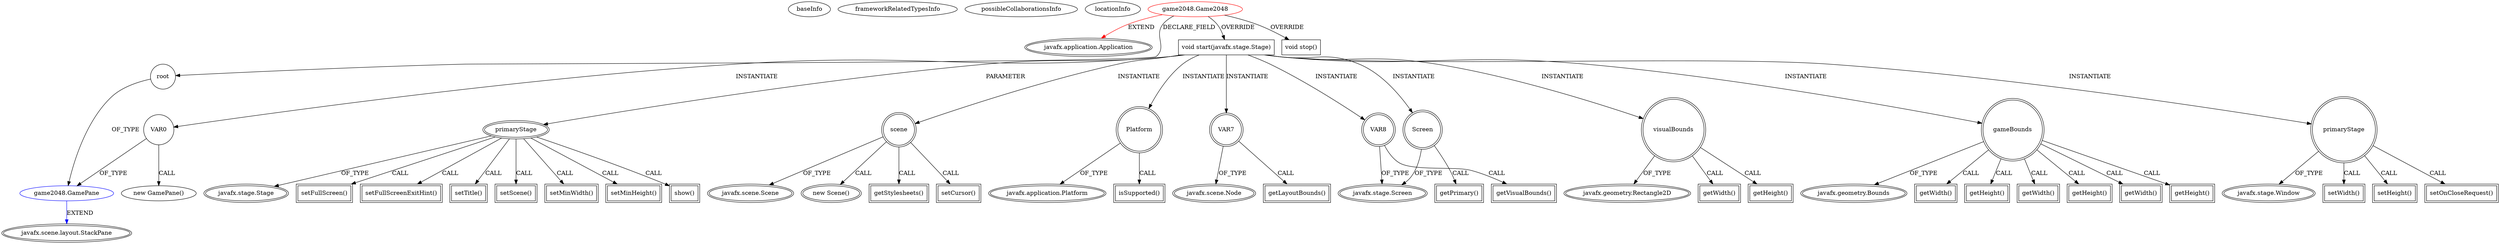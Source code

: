 digraph {
baseInfo[graphId=2228,category="extension_graph",isAnonymous=false,possibleRelation=true]
frameworkRelatedTypesInfo[0="javafx.application.Application"]
possibleCollaborationsInfo[0="2228~OVERRIDING_METHOD_DECLARATION-INSTANTIATION-FIELD_DECLARATION-~javafx.application.Application ~javafx.scene.layout.StackPane ~false~false"]
locationInfo[projectName="brunoborges-fx2048",filePath="/brunoborges-fx2048/fx2048-master/src/game2048/Game2048.java",contextSignature="Game2048",graphId="2228"]
0[label="game2048.Game2048",vertexType="ROOT_CLIENT_CLASS_DECLARATION",isFrameworkType=false,color=red]
1[label="javafx.application.Application",vertexType="FRAMEWORK_CLASS_TYPE",isFrameworkType=true,peripheries=2]
2[label="root",vertexType="FIELD_DECLARATION",isFrameworkType=false,shape=circle]
3[label="game2048.GamePane",vertexType="REFERENCE_CLIENT_CLASS_DECLARATION",isFrameworkType=false,color=blue]
4[label="javafx.scene.layout.StackPane",vertexType="FRAMEWORK_CLASS_TYPE",isFrameworkType=true,peripheries=2]
5[label="void start(javafx.stage.Stage)",vertexType="OVERRIDING_METHOD_DECLARATION",isFrameworkType=false,shape=box]
6[label="primaryStage",vertexType="PARAMETER_DECLARATION",isFrameworkType=true,peripheries=2]
7[label="javafx.stage.Stage",vertexType="FRAMEWORK_CLASS_TYPE",isFrameworkType=true,peripheries=2]
9[label="VAR0",vertexType="VARIABLE_EXPRESION",isFrameworkType=false,shape=circle]
8[label="new GamePane()",vertexType="CONSTRUCTOR_CALL",isFrameworkType=false]
12[label="scene",vertexType="VARIABLE_EXPRESION",isFrameworkType=true,peripheries=2,shape=circle]
13[label="javafx.scene.Scene",vertexType="FRAMEWORK_CLASS_TYPE",isFrameworkType=true,peripheries=2]
11[label="new Scene()",vertexType="CONSTRUCTOR_CALL",isFrameworkType=true,peripheries=2]
15[label="getStylesheets()",vertexType="INSIDE_CALL",isFrameworkType=true,peripheries=2,shape=box]
17[label="setFullScreen()",vertexType="INSIDE_CALL",isFrameworkType=true,peripheries=2,shape=box]
19[label="setFullScreenExitHint()",vertexType="INSIDE_CALL",isFrameworkType=true,peripheries=2,shape=box]
20[label="Platform",vertexType="VARIABLE_EXPRESION",isFrameworkType=true,peripheries=2,shape=circle]
22[label="javafx.application.Platform",vertexType="FRAMEWORK_CLASS_TYPE",isFrameworkType=true,peripheries=2]
21[label="isSupported()",vertexType="INSIDE_CALL",isFrameworkType=true,peripheries=2,shape=box]
24[label="setCursor()",vertexType="INSIDE_CALL",isFrameworkType=true,peripheries=2,shape=box]
25[label="VAR7",vertexType="VARIABLE_EXPRESION",isFrameworkType=true,peripheries=2,shape=circle]
27[label="javafx.scene.Node",vertexType="FRAMEWORK_CLASS_TYPE",isFrameworkType=true,peripheries=2]
26[label="getLayoutBounds()",vertexType="INSIDE_CALL",isFrameworkType=true,peripheries=2,shape=box]
28[label="VAR8",vertexType="VARIABLE_EXPRESION",isFrameworkType=true,peripheries=2,shape=circle]
30[label="javafx.stage.Screen",vertexType="FRAMEWORK_CLASS_TYPE",isFrameworkType=true,peripheries=2]
29[label="getVisualBounds()",vertexType="INSIDE_CALL",isFrameworkType=true,peripheries=2,shape=box]
31[label="Screen",vertexType="VARIABLE_EXPRESION",isFrameworkType=true,peripheries=2,shape=circle]
32[label="getPrimary()",vertexType="INSIDE_CALL",isFrameworkType=true,peripheries=2,shape=box]
34[label="visualBounds",vertexType="VARIABLE_EXPRESION",isFrameworkType=true,peripheries=2,shape=circle]
36[label="javafx.geometry.Rectangle2D",vertexType="FRAMEWORK_CLASS_TYPE",isFrameworkType=true,peripheries=2]
35[label="getWidth()",vertexType="INSIDE_CALL",isFrameworkType=true,peripheries=2,shape=box]
37[label="gameBounds",vertexType="VARIABLE_EXPRESION",isFrameworkType=true,peripheries=2,shape=circle]
39[label="javafx.geometry.Bounds",vertexType="FRAMEWORK_CLASS_TYPE",isFrameworkType=true,peripheries=2]
38[label="getWidth()",vertexType="INSIDE_CALL",isFrameworkType=true,peripheries=2,shape=box]
41[label="getHeight()",vertexType="INSIDE_CALL",isFrameworkType=true,peripheries=2,shape=box]
43[label="getHeight()",vertexType="INSIDE_CALL",isFrameworkType=true,peripheries=2,shape=box]
45[label="setTitle()",vertexType="INSIDE_CALL",isFrameworkType=true,peripheries=2,shape=box]
47[label="setScene()",vertexType="INSIDE_CALL",isFrameworkType=true,peripheries=2,shape=box]
49[label="setMinWidth()",vertexType="INSIDE_CALL",isFrameworkType=true,peripheries=2,shape=box]
51[label="getWidth()",vertexType="INSIDE_CALL",isFrameworkType=true,peripheries=2,shape=box]
53[label="setMinHeight()",vertexType="INSIDE_CALL",isFrameworkType=true,peripheries=2,shape=box]
55[label="getHeight()",vertexType="INSIDE_CALL",isFrameworkType=true,peripheries=2,shape=box]
56[label="primaryStage",vertexType="VARIABLE_EXPRESION",isFrameworkType=true,peripheries=2,shape=circle]
58[label="javafx.stage.Window",vertexType="FRAMEWORK_CLASS_TYPE",isFrameworkType=true,peripheries=2]
57[label="setWidth()",vertexType="INSIDE_CALL",isFrameworkType=true,peripheries=2,shape=box]
60[label="getWidth()",vertexType="INSIDE_CALL",isFrameworkType=true,peripheries=2,shape=box]
62[label="setHeight()",vertexType="INSIDE_CALL",isFrameworkType=true,peripheries=2,shape=box]
64[label="getHeight()",vertexType="INSIDE_CALL",isFrameworkType=true,peripheries=2,shape=box]
66[label="setOnCloseRequest()",vertexType="INSIDE_CALL",isFrameworkType=true,peripheries=2,shape=box]
68[label="show()",vertexType="INSIDE_CALL",isFrameworkType=true,peripheries=2,shape=box]
69[label="void stop()",vertexType="OVERRIDING_METHOD_DECLARATION",isFrameworkType=false,shape=box]
0->1[label="EXTEND",color=red]
0->2[label="DECLARE_FIELD"]
3->4[label="EXTEND",color=blue]
2->3[label="OF_TYPE"]
0->5[label="OVERRIDE"]
6->7[label="OF_TYPE"]
5->6[label="PARAMETER"]
5->9[label="INSTANTIATE"]
9->3[label="OF_TYPE"]
9->8[label="CALL"]
5->12[label="INSTANTIATE"]
12->13[label="OF_TYPE"]
12->11[label="CALL"]
12->15[label="CALL"]
6->17[label="CALL"]
6->19[label="CALL"]
5->20[label="INSTANTIATE"]
20->22[label="OF_TYPE"]
20->21[label="CALL"]
12->24[label="CALL"]
5->25[label="INSTANTIATE"]
25->27[label="OF_TYPE"]
25->26[label="CALL"]
5->28[label="INSTANTIATE"]
28->30[label="OF_TYPE"]
28->29[label="CALL"]
5->31[label="INSTANTIATE"]
31->30[label="OF_TYPE"]
31->32[label="CALL"]
5->34[label="INSTANTIATE"]
34->36[label="OF_TYPE"]
34->35[label="CALL"]
5->37[label="INSTANTIATE"]
37->39[label="OF_TYPE"]
37->38[label="CALL"]
34->41[label="CALL"]
37->43[label="CALL"]
6->45[label="CALL"]
6->47[label="CALL"]
6->49[label="CALL"]
37->51[label="CALL"]
6->53[label="CALL"]
37->55[label="CALL"]
5->56[label="INSTANTIATE"]
56->58[label="OF_TYPE"]
56->57[label="CALL"]
37->60[label="CALL"]
56->62[label="CALL"]
37->64[label="CALL"]
56->66[label="CALL"]
6->68[label="CALL"]
0->69[label="OVERRIDE"]
}
